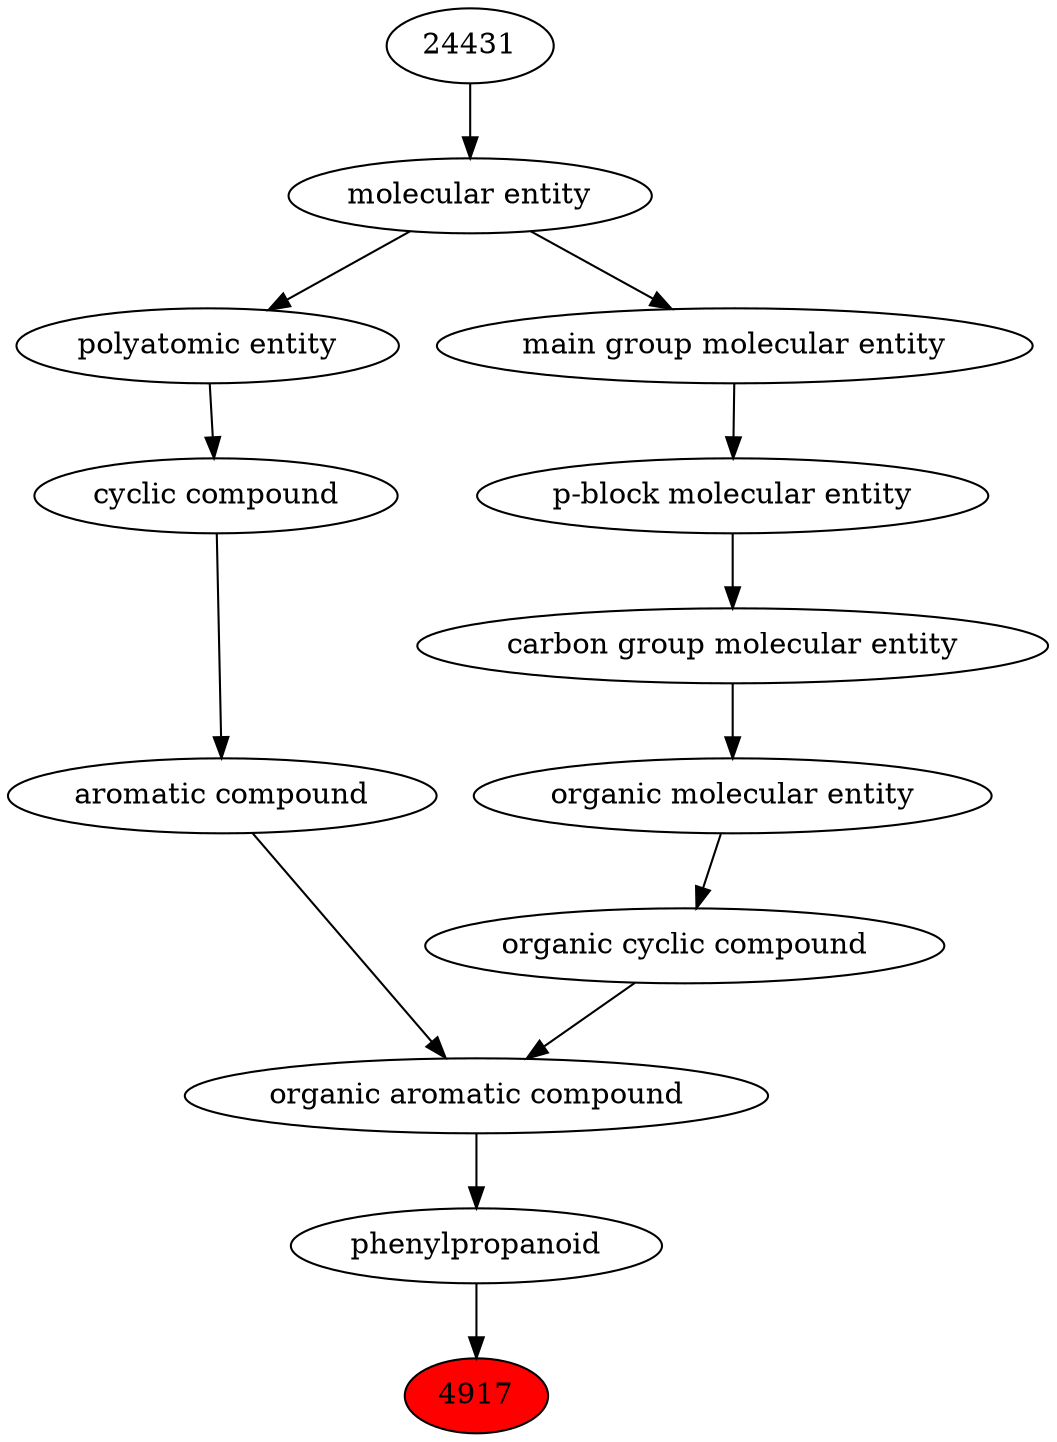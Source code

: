 digraph tree{ 
4917 [label="4917" fillcolor=red style=filled]
26004 -> 4917
26004 [label="phenylpropanoid"]
33659 -> 26004
33659 [label="organic aromatic compound"]
33832 -> 33659
33655 -> 33659
33832 [label="organic cyclic compound"]
50860 -> 33832
33655 [label="aromatic compound"]
33595 -> 33655
50860 [label="organic molecular entity"]
33582 -> 50860
33595 [label="cyclic compound"]
36357 -> 33595
33582 [label="carbon group molecular entity"]
33675 -> 33582
36357 [label="polyatomic entity"]
23367 -> 36357
33675 [label="p-block molecular entity"]
33579 -> 33675
23367 [label="molecular entity"]
24431 -> 23367
33579 [label="main group molecular entity"]
23367 -> 33579
24431 [label="24431"]
}